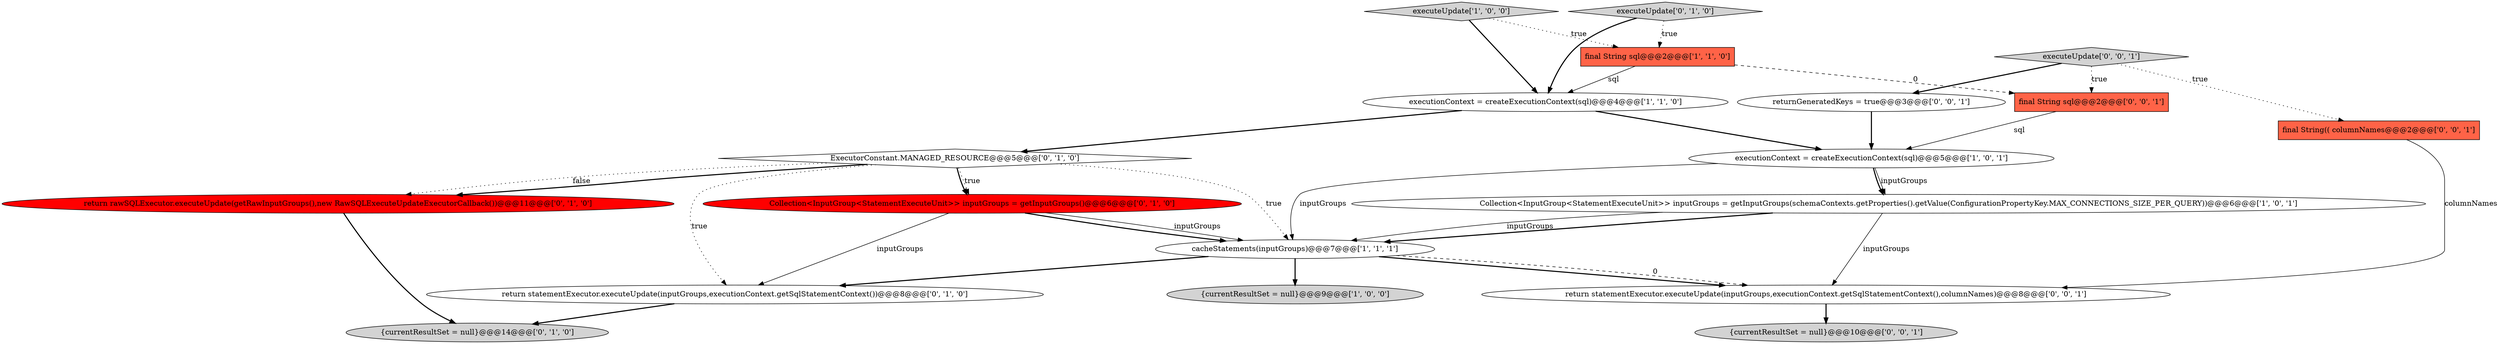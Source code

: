 digraph {
9 [style = filled, label = "return statementExecutor.executeUpdate(inputGroups,executionContext.getSqlStatementContext())@@@8@@@['0', '1', '0']", fillcolor = white, shape = ellipse image = "AAA0AAABBB2BBB"];
11 [style = filled, label = "{currentResultSet = null}@@@14@@@['0', '1', '0']", fillcolor = lightgray, shape = ellipse image = "AAA0AAABBB2BBB"];
10 [style = filled, label = "ExecutorConstant.MANAGED_RESOURCE@@@5@@@['0', '1', '0']", fillcolor = white, shape = diamond image = "AAA0AAABBB2BBB"];
0 [style = filled, label = "final String sql@@@2@@@['1', '1', '0']", fillcolor = tomato, shape = box image = "AAA0AAABBB1BBB"];
6 [style = filled, label = "Collection<InputGroup<StatementExecuteUnit>> inputGroups = getInputGroups(schemaContexts.getProperties().getValue(ConfigurationPropertyKey.MAX_CONNECTIONS_SIZE_PER_QUERY))@@@6@@@['1', '0', '1']", fillcolor = white, shape = ellipse image = "AAA0AAABBB1BBB"];
13 [style = filled, label = "executeUpdate['0', '0', '1']", fillcolor = lightgray, shape = diamond image = "AAA0AAABBB3BBB"];
14 [style = filled, label = "final String(( columnNames@@@2@@@['0', '0', '1']", fillcolor = tomato, shape = box image = "AAA0AAABBB3BBB"];
17 [style = filled, label = "return statementExecutor.executeUpdate(inputGroups,executionContext.getSqlStatementContext(),columnNames)@@@8@@@['0', '0', '1']", fillcolor = white, shape = ellipse image = "AAA0AAABBB3BBB"];
8 [style = filled, label = "Collection<InputGroup<StatementExecuteUnit>> inputGroups = getInputGroups()@@@6@@@['0', '1', '0']", fillcolor = red, shape = ellipse image = "AAA1AAABBB2BBB"];
18 [style = filled, label = "returnGeneratedKeys = true@@@3@@@['0', '0', '1']", fillcolor = white, shape = ellipse image = "AAA0AAABBB3BBB"];
16 [style = filled, label = "{currentResultSet = null}@@@10@@@['0', '0', '1']", fillcolor = lightgray, shape = ellipse image = "AAA0AAABBB3BBB"];
3 [style = filled, label = "{currentResultSet = null}@@@9@@@['1', '0', '0']", fillcolor = lightgray, shape = ellipse image = "AAA0AAABBB1BBB"];
15 [style = filled, label = "final String sql@@@2@@@['0', '0', '1']", fillcolor = tomato, shape = box image = "AAA0AAABBB3BBB"];
2 [style = filled, label = "executeUpdate['1', '0', '0']", fillcolor = lightgray, shape = diamond image = "AAA0AAABBB1BBB"];
5 [style = filled, label = "cacheStatements(inputGroups)@@@7@@@['1', '1', '1']", fillcolor = white, shape = ellipse image = "AAA0AAABBB1BBB"];
12 [style = filled, label = "return rawSQLExecutor.executeUpdate(getRawInputGroups(),new RawSQLExecuteUpdateExecutorCallback())@@@11@@@['0', '1', '0']", fillcolor = red, shape = ellipse image = "AAA1AAABBB2BBB"];
1 [style = filled, label = "executionContext = createExecutionContext(sql)@@@5@@@['1', '0', '1']", fillcolor = white, shape = ellipse image = "AAA0AAABBB1BBB"];
4 [style = filled, label = "executionContext = createExecutionContext(sql)@@@4@@@['1', '1', '0']", fillcolor = white, shape = ellipse image = "AAA0AAABBB1BBB"];
7 [style = filled, label = "executeUpdate['0', '1', '0']", fillcolor = lightgray, shape = diamond image = "AAA0AAABBB2BBB"];
5->3 [style = bold, label=""];
4->10 [style = bold, label=""];
10->8 [style = dotted, label="true"];
0->4 [style = solid, label="sql"];
2->0 [style = dotted, label="true"];
14->17 [style = solid, label="columnNames"];
9->11 [style = bold, label=""];
5->9 [style = bold, label=""];
12->11 [style = bold, label=""];
0->15 [style = dashed, label="0"];
7->4 [style = bold, label=""];
7->0 [style = dotted, label="true"];
10->9 [style = dotted, label="true"];
5->17 [style = bold, label=""];
2->4 [style = bold, label=""];
10->5 [style = dotted, label="true"];
1->6 [style = solid, label="inputGroups"];
15->1 [style = solid, label="sql"];
10->12 [style = dotted, label="false"];
6->5 [style = bold, label=""];
1->6 [style = bold, label=""];
8->9 [style = solid, label="inputGroups"];
5->17 [style = dashed, label="0"];
10->8 [style = bold, label=""];
8->5 [style = bold, label=""];
8->5 [style = solid, label="inputGroups"];
18->1 [style = bold, label=""];
10->12 [style = bold, label=""];
6->17 [style = solid, label="inputGroups"];
6->5 [style = solid, label="inputGroups"];
13->15 [style = dotted, label="true"];
4->1 [style = bold, label=""];
13->14 [style = dotted, label="true"];
1->5 [style = solid, label="inputGroups"];
17->16 [style = bold, label=""];
13->18 [style = bold, label=""];
}
